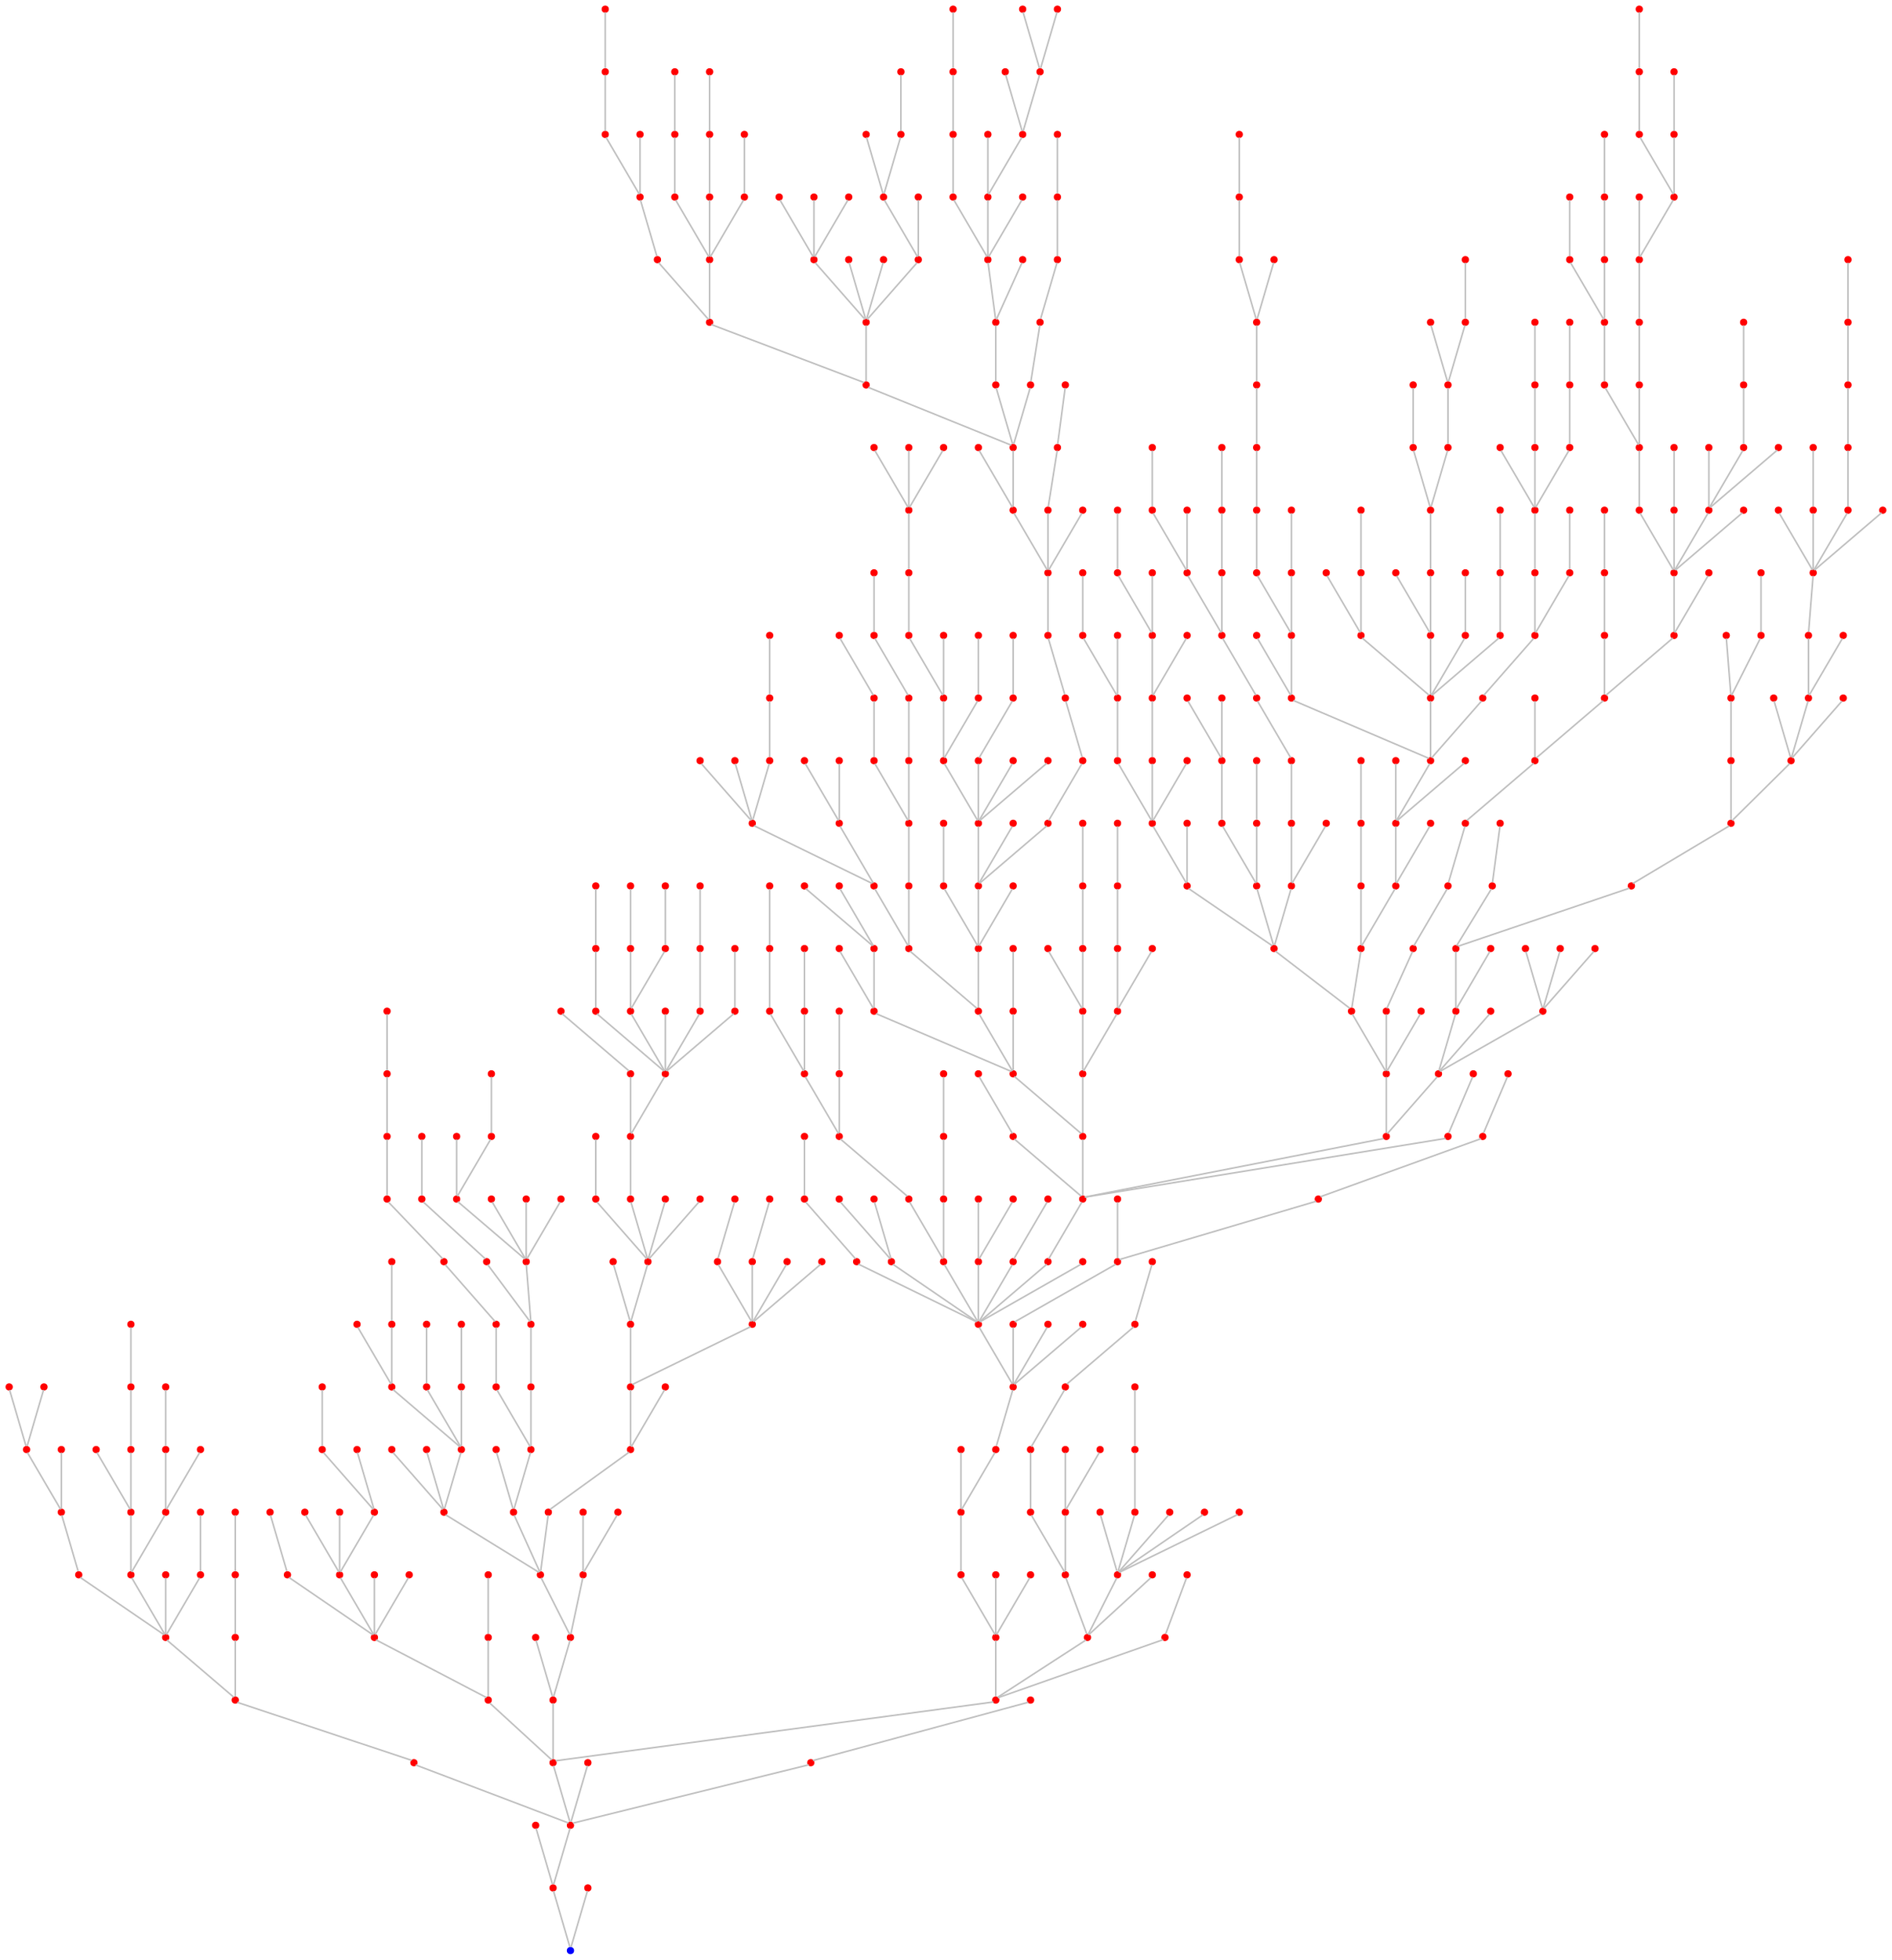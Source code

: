 graph {
	0 [color=blue shape=point]
	255 [color=red shape=point]
	255 -- 0 [color=gray]
	469 [color=red shape=point]
	469 -- 255 [color=gray]
	16 [color=red shape=point]
	16 -- 255 [color=gray]
	222 [color=red shape=point]
	222 -- 16 [color=gray]
	307 [color=red shape=point]
	307 -- 16 [color=gray]
	5 [color=red shape=point]
	5 -- 307 [color=gray]
	169 [color=red shape=point]
	169 -- 5 [color=gray]
	497 [color=red shape=point]
	497 -- 169 [color=gray]
	259 [color=red shape=point]
	259 -- 497 [color=gray]
	147 [color=red shape=point]
	147 -- 307 [color=gray]
	25 [color=red shape=point]
	25 -- 147 [color=gray]
	449 [color=red shape=point]
	449 -- 307 [color=gray]
	338 [color=red shape=point]
	338 -- 449 [color=gray]
	363 [color=red shape=point]
	363 -- 338 [color=gray]
	128 [color=red shape=point]
	128 -- 363 [color=gray]
	293 [color=red shape=point]
	293 -- 128 [color=gray]
	67 [color=red shape=point]
	67 -- 449 [color=gray]
	299 [color=red shape=point]
	299 -- 67 [color=gray]
	107 [color=red shape=point]
	107 -- 299 [color=gray]
	285 [color=red shape=point]
	285 -- 299 [color=gray]
	263 [color=red shape=point]
	263 -- 147 [color=gray]
	211 [color=red shape=point]
	211 -- 263 [color=gray]
	199 [color=red shape=point]
	199 -- 211 [color=gray]
	41 [color=red shape=point]
	41 -- 199 [color=gray]
	258 [color=red shape=point]
	258 -- 199 [color=gray]
	39 [color=red shape=point]
	39 -- 199 [color=gray]
	370 [color=red shape=point]
	370 -- 39 [color=gray]
	260 [color=red shape=point]
	260 -- 370 [color=gray]
	419 [color=red shape=point]
	419 -- 67 [color=gray]
	437 [color=red shape=point]
	437 -- 419 [color=gray]
	274 [color=red shape=point]
	274 -- 419 [color=gray]
	122 [color=red shape=point]
	122 -- 274 [color=gray]
	393 [color=red shape=point]
	393 -- 419 [color=gray]
	177 [color=red shape=point]
	177 -- 122 [color=gray]
	433 [color=red shape=point]
	433 -- 419 [color=gray]
	369 [color=red shape=point]
	369 -- 222 [color=gray]
	112 [color=red shape=point]
	112 -- 369 [color=gray]
	129 [color=red shape=point]
	129 -- 112 [color=gray]
	3 [color=red shape=point]
	3 -- 112 [color=gray]
	372 [color=red shape=point]
	372 -- 369 [color=gray]
	446 [color=red shape=point]
	446 -- 372 [color=gray]
	415 [color=red shape=point]
	415 -- 169 [color=gray]
	354 [color=red shape=point]
	354 -- 415 [color=gray]
	277 [color=red shape=point]
	277 -- 3 [color=gray]
	205 [color=red shape=point]
	205 -- 277 [color=gray]
	359 [color=red shape=point]
	359 -- 211 [color=gray]
	256 [color=red shape=point]
	256 -- 359 [color=gray]
	120 [color=red shape=point]
	120 -- 3 [color=gray]
	139 [color=red shape=point]
	139 -- 120 [color=gray]
	401 [color=red shape=point]
	401 -- 169 [color=gray]
	12 [color=red shape=point]
	12 -- 128 [color=gray]
	203 [color=red shape=point]
	203 -- 12 [color=gray]
	174 [color=red shape=point]
	174 -- 203 [color=gray]
	176 [color=red shape=point]
	176 -- 174 [color=gray]
	119 [color=red shape=point]
	119 -- 176 [color=gray]
	423 [color=red shape=point]
	423 -- 119 [color=gray]
	431 [color=red shape=point]
	431 -- 174 [color=gray]
	314 [color=red shape=point]
	314 -- 431 [color=gray]
	70 [color=red shape=point]
	70 -- 174 [color=gray]
	386 [color=red shape=point]
	386 -- 174 [color=gray]
	286 [color=red shape=point]
	286 -- 174 [color=gray]
	342 [color=red shape=point]
	342 -- 174 [color=gray]
	151 [color=red shape=point]
	151 -- 342 [color=gray]
	92 [color=red shape=point]
	92 -- 151 [color=gray]
	394 [color=red shape=point]
	394 -- 92 [color=gray]
	248 [color=red shape=point]
	248 -- 151 [color=gray]
	444 [color=red shape=point]
	444 -- 248 [color=gray]
	457 [color=red shape=point]
	457 -- 444 [color=gray]
	343 [color=red shape=point]
	343 -- 457 [color=gray]
	272 [color=red shape=point]
	272 -- 444 [color=gray]
	194 [color=red shape=point]
	194 -- 151 [color=gray]
	247 [color=red shape=point]
	247 -- 194 [color=gray]
	198 [color=red shape=point]
	198 -- 247 [color=gray]
	454 [color=red shape=point]
	454 -- 198 [color=gray]
	117 [color=red shape=point]
	117 -- 454 [color=gray]
	27 [color=red shape=point]
	27 -- 198 [color=gray]
	20 [color=red shape=point]
	20 -- 27 [color=gray]
	492 [color=red shape=point]
	492 -- 117 [color=gray]
	330 [color=red shape=point]
	330 -- 492 [color=gray]
	63 [color=red shape=point]
	63 -- 330 [color=gray]
	166 [color=red shape=point]
	166 -- 63 [color=gray]
	184 [color=red shape=point]
	184 -- 166 [color=gray]
	167 [color=red shape=point]
	167 -- 492 [color=gray]
	383 [color=red shape=point]
	383 -- 63 [color=gray]
	154 [color=red shape=point]
	154 -- 167 [color=gray]
	364 [color=red shape=point]
	364 -- 272 [color=gray]
	334 [color=red shape=point]
	334 -- 364 [color=gray]
	313 [color=red shape=point]
	313 -- 334 [color=gray]
	420 [color=red shape=point]
	420 -- 313 [color=gray]
	238 [color=red shape=point]
	238 -- 70 [color=gray]
	398 [color=red shape=point]
	398 -- 20 [color=gray]
	236 [color=red shape=point]
	236 -- 398 [color=gray]
	60 [color=red shape=point]
	60 -- 203 [color=gray]
	235 [color=red shape=point]
	235 -- 60 [color=gray]
	323 [color=red shape=point]
	323 -- 235 [color=gray]
	375 [color=red shape=point]
	375 -- 235 [color=gray]
	295 [color=red shape=point]
	295 -- 27 [color=gray]
	152 [color=red shape=point]
	152 -- 295 [color=gray]
	146 [color=red shape=point]
	146 -- 152 [color=gray]
	453 [color=red shape=point]
	453 -- 334 [color=gray]
	421 [color=red shape=point]
	421 -- 453 [color=gray]
	432 [color=red shape=point]
	432 -- 453 [color=gray]
	451 [color=red shape=point]
	451 -- 454 [color=gray]
	460 [color=red shape=point]
	460 -- 451 [color=gray]
	348 [color=red shape=point]
	348 -- 451 [color=gray]
	316 [color=red shape=point]
	316 -- 348 [color=gray]
	83 [color=red shape=point]
	83 -- 272 [color=gray]
	126 [color=red shape=point]
	126 -- 83 [color=gray]
	422 [color=red shape=point]
	422 -- 126 [color=gray]
	218 [color=red shape=point]
	218 -- 83 [color=gray]
	234 [color=red shape=point]
	234 -- 218 [color=gray]
	233 [color=red shape=point]
	233 -- 218 [color=gray]
	289 [color=red shape=point]
	289 -- 234 [color=gray]
	178 [color=red shape=point]
	178 -- 289 [color=gray]
	355 [color=red shape=point]
	355 -- 178 [color=gray]
	362 [color=red shape=point]
	362 -- 355 [color=gray]
	123 [color=red shape=point]
	123 -- 178 [color=gray]
	282 [color=red shape=point]
	282 -- 218 [color=gray]
	311 [color=red shape=point]
	311 -- 282 [color=gray]
	471 [color=red shape=point]
	471 -- 311 [color=gray]
	425 [color=red shape=point]
	425 -- 234 [color=gray]
	320 [color=red shape=point]
	320 -- 362 [color=gray]
	395 [color=red shape=point]
	395 -- 320 [color=gray]
	127 [color=red shape=point]
	127 -- 471 [color=gray]
	173 [color=red shape=point]
	173 -- 127 [color=gray]
	304 [color=red shape=point]
	304 -- 173 [color=gray]
	487 [color=red shape=point]
	487 -- 173 [color=gray]
	95 [color=red shape=point]
	95 -- 304 [color=gray]
	6 [color=red shape=point]
	6 -- 487 [color=gray]
	155 [color=red shape=point]
	155 -- 304 [color=gray]
	344 [color=red shape=point]
	344 -- 155 [color=gray]
	462 [color=red shape=point]
	462 -- 344 [color=gray]
	353 [color=red shape=point]
	353 -- 462 [color=gray]
	162 [color=red shape=point]
	162 -- 353 [color=gray]
	9 [color=red shape=point]
	9 -- 162 [color=gray]
	49 [color=red shape=point]
	49 -- 462 [color=gray]
	465 [color=red shape=point]
	465 -- 155 [color=gray]
	458 [color=red shape=point]
	458 -- 465 [color=gray]
	64 [color=red shape=point]
	64 -- 458 [color=gray]
	380 [color=red shape=point]
	380 -- 64 [color=gray]
	11 [color=red shape=point]
	11 -- 380 [color=gray]
	254 [color=red shape=point]
	254 -- 64 [color=gray]
	195 [color=red shape=point]
	195 -- 254 [color=gray]
	37 [color=red shape=point]
	37 -- 194 [color=gray]
	53 [color=red shape=point]
	53 -- 37 [color=gray]
	44 [color=red shape=point]
	44 -- 53 [color=gray]
	396 [color=red shape=point]
	396 -- 44 [color=gray]
	391 [color=red shape=point]
	391 -- 44 [color=gray]
	309 [color=red shape=point]
	309 -- 391 [color=gray]
	105 [color=red shape=point]
	105 -- 309 [color=gray]
	498 [color=red shape=point]
	498 -- 37 [color=gray]
	268 [color=red shape=point]
	268 -- 344 [color=gray]
	131 [color=red shape=point]
	131 -- 268 [color=gray]
	243 [color=red shape=point]
	243 -- 131 [color=gray]
	305 [color=red shape=point]
	305 -- 131 [color=gray]
	481 [color=red shape=point]
	481 -- 131 [color=gray]
	215 [color=red shape=point]
	215 -- 129 [color=gray]
	332 [color=red shape=point]
	332 -- 215 [color=gray]
	113 [color=red shape=point]
	113 -- 9 [color=gray]
	464 [color=red shape=point]
	464 -- 37 [color=gray]
	470 [color=red shape=point]
	470 -- 464 [color=gray]
	389 [color=red shape=point]
	389 -- 154 [color=gray]
	59 [color=red shape=point]
	59 -- 389 [color=gray]
	180 [color=red shape=point]
	180 -- 389 [color=gray]
	489 [color=red shape=point]
	489 -- 151 [color=gray]
	271 [color=red shape=point]
	271 -- 152 [color=gray]
	388 [color=red shape=point]
	388 -- 271 [color=gray]
	397 [color=red shape=point]
	397 -- 271 [color=gray]
	439 [color=red shape=point]
	439 -- 397 [color=gray]
	201 [color=red shape=point]
	201 -- 388 [color=gray]
	217 [color=red shape=point]
	217 -- 397 [color=gray]
	373 [color=red shape=point]
	373 -- 217 [color=gray]
	283 [color=red shape=point]
	283 -- 271 [color=gray]
	50 [color=red shape=point]
	50 -- 283 [color=gray]
	106 [color=red shape=point]
	106 -- 50 [color=gray]
	224 [color=red shape=point]
	224 -- 50 [color=gray]
	474 [color=red shape=point]
	474 -- 224 [color=gray]
	266 [color=red shape=point]
	266 -- 106 [color=gray]
	382 [color=red shape=point]
	382 -- 266 [color=gray]
	111 [color=red shape=point]
	111 -- 49 [color=gray]
	237 [color=red shape=point]
	237 -- 111 [color=gray]
	335 [color=red shape=point]
	335 -- 237 [color=gray]
	133 [color=red shape=point]
	133 -- 446 [color=gray]
	318 [color=red shape=point]
	318 -- 285 [color=gray]
	179 [color=red shape=point]
	179 -- 211 [color=gray]
	358 [color=red shape=point]
	358 -- 179 [color=gray]
	181 [color=red shape=point]
	181 -- 358 [color=gray]
	230 [color=red shape=point]
	230 -- 181 [color=gray]
	336 [color=red shape=point]
	336 -- 230 [color=gray]
	42 [color=red shape=point]
	42 -- 230 [color=gray]
	443 [color=red shape=point]
	443 -- 42 [color=gray]
	246 [color=red shape=point]
	246 -- 42 [color=gray]
	281 [color=red shape=point]
	281 -- 39 [color=gray]
	157 [color=red shape=point]
	157 -- 444 [color=gray]
	488 [color=red shape=point]
	488 -- 16 [color=gray]
	485 [color=red shape=point]
	485 -- 217 [color=gray]
	480 [color=red shape=point]
	480 -- 485 [color=gray]
	74 [color=red shape=point]
	74 -- 480 [color=gray]
	65 [color=red shape=point]
	65 -- 480 [color=gray]
	365 [color=red shape=point]
	365 -- 65 [color=gray]
	435 [color=red shape=point]
	435 -- 365 [color=gray]
	125 [color=red shape=point]
	125 -- 397 [color=gray]
	94 [color=red shape=point]
	94 -- 125 [color=gray]
	86 [color=red shape=point]
	86 -- 247 [color=gray]
	350 [color=red shape=point]
	350 -- 86 [color=gray]
	440 [color=red shape=point]
	440 -- 350 [color=gray]
	153 [color=red shape=point]
	153 -- 464 [color=gray]
	62 [color=red shape=point]
	62 -- 359 [color=gray]
	98 [color=red shape=point]
	98 -- 62 [color=gray]
	185 [color=red shape=point]
	185 -- 309 [color=gray]
	405 [color=red shape=point]
	405 -- 185 [color=gray]
	135 [color=red shape=point]
	135 -- 185 [color=gray]
	269 [color=red shape=point]
	269 -- 135 [color=gray]
	322 [color=red shape=point]
	322 -- 269 [color=gray]
	459 [color=red shape=point]
	459 -- 322 [color=gray]
	347 [color=red shape=point]
	347 -- 322 [color=gray]
	182 [color=red shape=point]
	182 -- 139 [color=gray]
	57 [color=red shape=point]
	57 -- 464 [color=gray]
	219 [color=red shape=point]
	219 -- 105 [color=gray]
	115 [color=red shape=point]
	115 -- 234 [color=gray]
	466 [color=red shape=point]
	466 -- 440 [color=gray]
	23 [color=red shape=point]
	23 -- 466 [color=gray]
	30 [color=red shape=point]
	30 -- 23 [color=gray]
	96 [color=red shape=point]
	96 -- 23 [color=gray]
	483 [color=red shape=point]
	483 -- 96 [color=gray]
	40 [color=red shape=point]
	40 -- 96 [color=gray]
	349 [color=red shape=point]
	349 -- 40 [color=gray]
	324 [color=red shape=point]
	324 -- 349 [color=gray]
	186 [color=red shape=point]
	186 -- 324 [color=gray]
	467 [color=red shape=point]
	467 -- 40 [color=gray]
	356 [color=red shape=point]
	356 -- 349 [color=gray]
	341 [color=red shape=point]
	341 -- 186 [color=gray]
	204 [color=red shape=point]
	204 -- 285 [color=gray]
	499 [color=red shape=point]
	499 -- 6 [color=gray]
	90 [color=red shape=point]
	90 -- 356 [color=gray]
	130 [color=red shape=point]
	130 -- 289 [color=gray]
	284 [color=red shape=point]
	284 -- 266 [color=gray]
	257 [color=red shape=point]
	257 -- 284 [color=gray]
	399 [color=red shape=point]
	399 -- 62 [color=gray]
	450 [color=red shape=point]
	450 -- 399 [color=gray]
	417 [color=red shape=point]
	417 -- 450 [color=gray]
	196 [color=red shape=point]
	196 -- 246 [color=gray]
	161 [color=red shape=point]
	161 -- 196 [color=gray]
	244 [color=red shape=point]
	244 -- 181 [color=gray]
	429 [color=red shape=point]
	429 -- 244 [color=gray]
	134 [color=red shape=point]
	134 -- 244 [color=gray]
	240 [color=red shape=point]
	240 -- 244 [color=gray]
	239 [color=red shape=point]
	239 -- 358 [color=gray]
	29 [color=red shape=point]
	29 -- 53 [color=gray]
	58 [color=red shape=point]
	58 -- 450 [color=gray]
	175 [color=red shape=point]
	175 -- 58 [color=gray]
	168 [color=red shape=point]
	168 -- 175 [color=gray]
	434 [color=red shape=point]
	434 -- 58 [color=gray]
	494 [color=red shape=point]
	494 -- 58 [color=gray]
	14 [color=red shape=point]
	14 -- 134 [color=gray]
	75 [color=red shape=point]
	75 -- 429 [color=gray]
	376 [color=red shape=point]
	376 -- 397 [color=gray]
	227 [color=red shape=point]
	227 -- 338 [color=gray]
	19 [color=red shape=point]
	19 -- 268 [color=gray]
	21 [color=red shape=point]
	21 -- 238 [color=gray]
	461 [color=red shape=point]
	461 -- 21 [color=gray]
	221 [color=red shape=point]
	221 -- 461 [color=gray]
	264 [color=red shape=point]
	264 -- 425 [color=gray]
	207 [color=red shape=point]
	207 -- 364 [color=gray]
	8 [color=red shape=point]
	8 -- 207 [color=gray]
	371 [color=red shape=point]
	371 -- 8 [color=gray]
	216 [color=red shape=point]
	216 -- 371 [color=gray]
	158 [color=red shape=point]
	158 -- 8 [color=gray]
	93 [color=red shape=point]
	93 -- 158 [color=gray]
	412 [color=red shape=point]
	412 -- 216 [color=gray]
	366 [color=red shape=point]
	366 -- 173 [color=gray]
	165 [color=red shape=point]
	165 -- 152 [color=gray]
	56 [color=red shape=point]
	56 -- 338 [color=gray]
	310 [color=red shape=point]
	310 -- 257 [color=gray]
	71 [color=red shape=point]
	71 -- 58 [color=gray]
	290 [color=red shape=point]
	290 -- 454 [color=gray]
	265 [color=red shape=point]
	265 -- 290 [color=gray]
	7 [color=red shape=point]
	7 -- 265 [color=gray]
	294 [color=red shape=point]
	294 -- 98 [color=gray]
	212 [color=red shape=point]
	212 -- 294 [color=gray]
	326 [color=red shape=point]
	326 -- 212 [color=gray]
	245 [color=red shape=point]
	245 -- 326 [color=gray]
	292 [color=red shape=point]
	292 -- 375 [color=gray]
	226 [color=red shape=point]
	226 -- 169 [color=gray]
	28 [color=red shape=point]
	28 -- 49 [color=gray]
	308 [color=red shape=point]
	308 -- 112 [color=gray]
	38 [color=red shape=point]
	38 -- 196 [color=gray]
	319 [color=red shape=point]
	319 -- 38 [color=gray]
	442 [color=red shape=point]
	442 -- 38 [color=gray]
	73 [color=red shape=point]
	73 -- 442 [color=gray]
	231 [color=red shape=point]
	231 -- 73 [color=gray]
	452 [color=red shape=point]
	452 -- 38 [color=gray]
	418 [color=red shape=point]
	418 -- 38 [color=gray]
	213 [color=red shape=point]
	213 -- 418 [color=gray]
	270 [color=red shape=point]
	270 -- 213 [color=gray]
	337 [color=red shape=point]
	337 -- 442 [color=gray]
	275 [color=red shape=point]
	275 -- 319 [color=gray]
	223 [color=red shape=point]
	223 -- 337 [color=gray]
	124 [color=red shape=point]
	124 -- 313 [color=gray]
	413 [color=red shape=point]
	413 -- 341 [color=gray]
	210 [color=red shape=point]
	210 -- 413 [color=gray]
	426 [color=red shape=point]
	426 -- 210 [color=gray]
	141 [color=red shape=point]
	141 -- 413 [color=gray]
	410 [color=red shape=point]
	410 -- 219 [color=gray]
	424 [color=red shape=point]
	424 -- 154 [color=gray]
	143 [color=red shape=point]
	143 -- 0 [color=gray]
	438 [color=red shape=point]
	438 -- 388 [color=gray]
	197 [color=red shape=point]
	197 -- 438 [color=gray]
	77 [color=red shape=point]
	77 -- 197 [color=gray]
	144 [color=red shape=point]
	144 -- 77 [color=gray]
	403 [color=red shape=point]
	403 -- 438 [color=gray]
	250 [color=red shape=point]
	250 -- 74 [color=gray]
	430 [color=red shape=point]
	430 -- 42 [color=gray]
	191 [color=red shape=point]
	191 -- 221 [color=gray]
	331 [color=red shape=point]
	331 -- 5 [color=gray]
	374 [color=red shape=point]
	374 -- 331 [color=gray]
	484 [color=red shape=point]
	484 -- 21 [color=gray]
	273 [color=red shape=point]
	273 -- 141 [color=gray]
	170 [color=red shape=point]
	170 -- 273 [color=gray]
	68 [color=red shape=point]
	68 -- 376 [color=gray]
	193 [color=red shape=point]
	193 -- 332 [color=gray]
	360 [color=red shape=point]
	360 -- 93 [color=gray]
	361 [color=red shape=point]
	361 -- 360 [color=gray]
	1 [color=red shape=point]
	1 -- 70 [color=gray]
	103 [color=red shape=point]
	103 -- 1 [color=gray]
	66 [color=red shape=point]
	66 -- 103 [color=gray]
	276 [color=red shape=point]
	276 -- 417 [color=gray]
	351 [color=red shape=point]
	351 -- 276 [color=gray]
	385 [color=red shape=point]
	385 -- 7 [color=gray]
	109 [color=red shape=point]
	109 -- 385 [color=gray]
	298 [color=red shape=point]
	298 -- 109 [color=gray]
	479 [color=red shape=point]
	479 -- 298 [color=gray]
	91 [color=red shape=point]
	91 -- 479 [color=gray]
	137 [color=red shape=point]
	137 -- 290 [color=gray]
	408 [color=red shape=point]
	408 -- 460 [color=gray]
	114 [color=red shape=point]
	114 -- 408 [color=gray]
	61 [color=red shape=point]
	61 -- 408 [color=gray]
	251 [color=red shape=point]
	251 -- 109 [color=gray]
	55 [color=red shape=point]
	55 -- 251 [color=gray]
	87 [color=red shape=point]
	87 -- 403 [color=gray]
	208 [color=red shape=point]
	208 -- 268 [color=gray]
	384 [color=red shape=point]
	384 -- 489 [color=gray]
	441 [color=red shape=point]
	441 -- 191 [color=gray]
	476 [color=red shape=point]
	476 -- 67 [color=gray]
	333 [color=red shape=point]
	333 -- 268 [color=gray]
	33 [color=red shape=point]
	33 -- 333 [color=gray]
	10 [color=red shape=point]
	10 -- 33 [color=gray]
	54 [color=red shape=point]
	54 -- 333 [color=gray]
	35 [color=red shape=point]
	35 -- 33 [color=gray]
	456 [color=red shape=point]
	456 -- 248 [color=gray]
	229 [color=red shape=point]
	229 -- 456 [color=gray]
	214 [color=red shape=point]
	214 -- 229 [color=gray]
	321 [color=red shape=point]
	321 -- 456 [color=gray]
	97 [color=red shape=point]
	97 -- 321 [color=gray]
	339 [color=red shape=point]
	339 -- 97 [color=gray]
	99 [color=red shape=point]
	99 -- 229 [color=gray]
	428 [color=red shape=point]
	428 -- 99 [color=gray]
	140 [color=red shape=point]
	140 -- 428 [color=gray]
	357 [color=red shape=point]
	357 -- 112 [color=gray]
	411 [color=red shape=point]
	411 -- 449 [color=gray]
	486 [color=red shape=point]
	486 -- 42 [color=gray]
	406 [color=red shape=point]
	406 -- 439 [color=gray]
	404 [color=red shape=point]
	404 -- 461 [color=gray]
	312 [color=red shape=point]
	312 -- 404 [color=gray]
	24 [color=red shape=point]
	24 -- 349 [color=gray]
	416 [color=red shape=point]
	416 -- 24 [color=gray]
	352 [color=red shape=point]
	352 -- 24 [color=gray]
	232 [color=red shape=point]
	232 -- 277 [color=gray]
	473 [color=red shape=point]
	473 -- 232 [color=gray]
	496 [color=red shape=point]
	496 -- 473 [color=gray]
	493 [color=red shape=point]
	493 -- 254 [color=gray]
	78 [color=red shape=point]
	78 -- 493 [color=gray]
	148 [color=red shape=point]
	148 -- 493 [color=gray]
	100 [color=red shape=point]
	100 -- 148 [color=gray]
	225 [color=red shape=point]
	225 -- 264 [color=gray]
	18 [color=red shape=point]
	18 -- 24 [color=gray]
	317 [color=red shape=point]
	317 -- 411 [color=gray]
	296 [color=red shape=point]
	296 -- 107 [color=gray]
	448 [color=red shape=point]
	448 -- 296 [color=gray]
	2 [color=red shape=point]
	2 -- 448 [color=gray]
	495 [color=red shape=point]
	495 -- 2 [color=gray]
	108 [color=red shape=point]
	108 -- 295 [color=gray]
	491 [color=red shape=point]
	491 -- 155 [color=gray]
	116 [color=red shape=point]
	116 -- 491 [color=gray]
	472 [color=red shape=point]
	472 -- 116 [color=gray]
	163 [color=red shape=point]
	163 -- 186 [color=gray]
	171 [color=red shape=point]
	171 -- 163 [color=gray]
	156 [color=red shape=point]
	156 -- 171 [color=gray]
	79 [color=red shape=point]
	79 -- 156 [color=gray]
	455 [color=red shape=point]
	455 -- 156 [color=gray]
	475 [color=red shape=point]
	475 -- 455 [color=gray]
	463 [color=red shape=point]
	463 -- 455 [color=gray]
	81 [color=red shape=point]
	81 -- 463 [color=gray]
	329 [color=red shape=point]
	329 -- 475 [color=gray]
	327 [color=red shape=point]
	327 -- 329 [color=gray]
	32 [color=red shape=point]
	32 -- 339 [color=gray]
	150 [color=red shape=point]
	150 -- 28 [color=gray]
	88 [color=red shape=point]
	88 -- 150 [color=gray]
	220 [color=red shape=point]
	220 -- 349 [color=gray]
	280 [color=red shape=point]
	280 -- 275 [color=gray]
	287 [color=red shape=point]
	287 -- 148 [color=gray]
	414 [color=red shape=point]
	414 -- 144 [color=gray]
	13 [color=red shape=point]
	13 -- 414 [color=gray]
	303 [color=red shape=point]
	303 -- 13 [color=gray]
	200 [color=red shape=point]
	200 -- 13 [color=gray]
	381 [color=red shape=point]
	381 -- 303 [color=gray]
	22 [color=red shape=point]
	22 -- 381 [color=gray]
	132 [color=red shape=point]
	132 -- 135 [color=gray]
	142 [color=red shape=point]
	142 -- 16 [color=gray]
	278 [color=red shape=point]
	278 -- 157 [color=gray]
	183 [color=red shape=point]
	183 -- 322 [color=gray]
	72 [color=red shape=point]
	72 -- 183 [color=gray]
	36 [color=red shape=point]
	36 -- 286 [color=gray]
	242 [color=red shape=point]
	242 -- 185 [color=gray]
	402 [color=red shape=point]
	402 -- 120 [color=gray]
	447 [color=red shape=point]
	447 -- 266 [color=gray]
	400 [color=red shape=point]
	400 -- 447 [color=gray]
	145 [color=red shape=point]
	145 -- 458 [color=gray]
	80 [color=red shape=point]
	80 -- 263 [color=gray]
	76 [color=red shape=point]
	76 -- 80 [color=gray]
	291 [color=red shape=point]
	291 -- 443 [color=gray]
	89 [color=red shape=point]
	89 -- 175 [color=gray]
	206 [color=red shape=point]
	206 -- 130 [color=gray]
	300 [color=red shape=point]
	300 -- 400 [color=gray]
	188 [color=red shape=point]
	188 -- 370 [color=gray]
	85 [color=red shape=point]
	85 -- 188 [color=gray]
	209 [color=red shape=point]
	209 -- 142 [color=gray]
	367 [color=red shape=point]
	367 -- 386 [color=gray]
	138 [color=red shape=point]
	138 -- 11 [color=gray]
	47 [color=red shape=point]
	47 -- 138 [color=gray]
	84 [color=red shape=point]
	84 -- 357 [color=gray]
	101 [color=red shape=point]
	101 -- 320 [color=gray]
	110 [color=red shape=point]
	110 -- 313 [color=gray]
	315 [color=red shape=point]
	315 -- 110 [color=gray]
	436 [color=red shape=point]
	436 -- 315 [color=gray]
	340 [color=red shape=point]
	340 -- 244 [color=gray]
	377 [color=red shape=point]
	377 -- 492 [color=gray]
	379 [color=red shape=point]
	379 -- 483 [color=gray]
	190 [color=red shape=point]
	190 -- 379 [color=gray]
	82 [color=red shape=point]
	82 -- 72 [color=gray]
	267 [color=red shape=point]
	267 -- 415 [color=gray]
	136 [color=red shape=point]
	136 -- 298 [color=gray]
	102 [color=red shape=point]
	102 -- 174 [color=gray]
	253 [color=red shape=point]
	253 -- 281 [color=gray]
	478 [color=red shape=point]
	478 -- 55 [color=gray]
	387 [color=red shape=point]
	387 -- 219 [color=gray]
	48 [color=red shape=point]
	48 -- 387 [color=gray]
	262 [color=red shape=point]
	262 -- 49 [color=gray]
	17 [color=red shape=point]
	17 -- 39 [color=gray]
	392 [color=red shape=point]
	392 -- 17 [color=gray]
	45 [color=red shape=point]
	45 -- 415 [color=gray]
	51 [color=red shape=point]
	51 -- 472 [color=gray]
	172 [color=red shape=point]
	172 -- 51 [color=gray]
	192 [color=red shape=point]
	192 -- 45 [color=gray]
	325 [color=red shape=point]
	325 -- 192 [color=gray]
	149 [color=red shape=point]
	149 -- 419 [color=gray]
	26 [color=red shape=point]
	26 -- 45 [color=gray]
	118 [color=red shape=point]
	118 -- 162 [color=gray]
	189 [color=red shape=point]
	189 -- 59 [color=gray]
	187 [color=red shape=point]
	187 -- 234 [color=gray]
	302 [color=red shape=point]
	302 -- 322 [color=gray]
	249 [color=red shape=point]
	249 -- 203 [color=gray]
	104 [color=red shape=point]
	104 -- 38 [color=gray]
	34 [color=red shape=point]
	34 -- 104 [color=gray]
	4 [color=red shape=point]
	4 -- 457 [color=gray]
	490 [color=red shape=point]
	490 -- 4 [color=gray]
	202 [color=red shape=point]
	202 -- 117 [color=gray]
	445 [color=red shape=point]
	445 -- 386 [color=gray]
	407 [color=red shape=point]
	407 -- 68 [color=gray]
	328 [color=red shape=point]
	328 -- 161 [color=gray]
	121 [color=red shape=point]
	121 -- 352 [color=gray]
	306 [color=red shape=point]
	306 -- 396 [color=gray]
	159 [color=red shape=point]
	159 -- 431 [color=gray]
	368 [color=red shape=point]
	368 -- 203 [color=gray]
	297 [color=red shape=point]
	297 -- 365 [color=gray]
	31 [color=red shape=point]
	31 -- 297 [color=gray]
	378 [color=red shape=point]
	378 -- 35 [color=gray]
	409 [color=red shape=point]
	409 -- 80 [color=gray]
	228 [color=red shape=point]
	228 -- 245 [color=gray]
	15 [color=red shape=point]
	15 -- 228 [color=gray]
	43 [color=red shape=point]
	43 -- 215 [color=gray]
	52 [color=red shape=point]
	52 -- 113 [color=gray]
	427 [color=red shape=point]
	427 -- 321 [color=gray]
	46 [color=red shape=point]
	46 -- 439 [color=gray]
	482 [color=red shape=point]
	482 -- 46 [color=gray]
	477 [color=red shape=point]
	477 -- 64 [color=gray]
	241 [color=red shape=point]
	241 -- 83 [color=gray]
	164 [color=red shape=point]
	164 -- 262 [color=gray]
	345 [color=red shape=point]
	345 -- 320 [color=gray]
	468 [color=red shape=point]
	468 -- 347 [color=gray]
	301 [color=red shape=point]
	301 -- 4 [color=gray]
	288 [color=red shape=point]
	288 -- 484 [color=gray]
	160 [color=red shape=point]
	160 -- 292 [color=gray]
	261 [color=red shape=point]
	261 -- 247 [color=gray]
	346 [color=red shape=point]
	346 -- 89 [color=gray]
	390 [color=red shape=point]
	390 -- 332 [color=gray]
	69 [color=red shape=point]
	69 -- 121 [color=gray]
	252 [color=red shape=point]
	252 -- 82 [color=gray]
	279 [color=red shape=point]
	279 -- 252 [color=gray]
}
